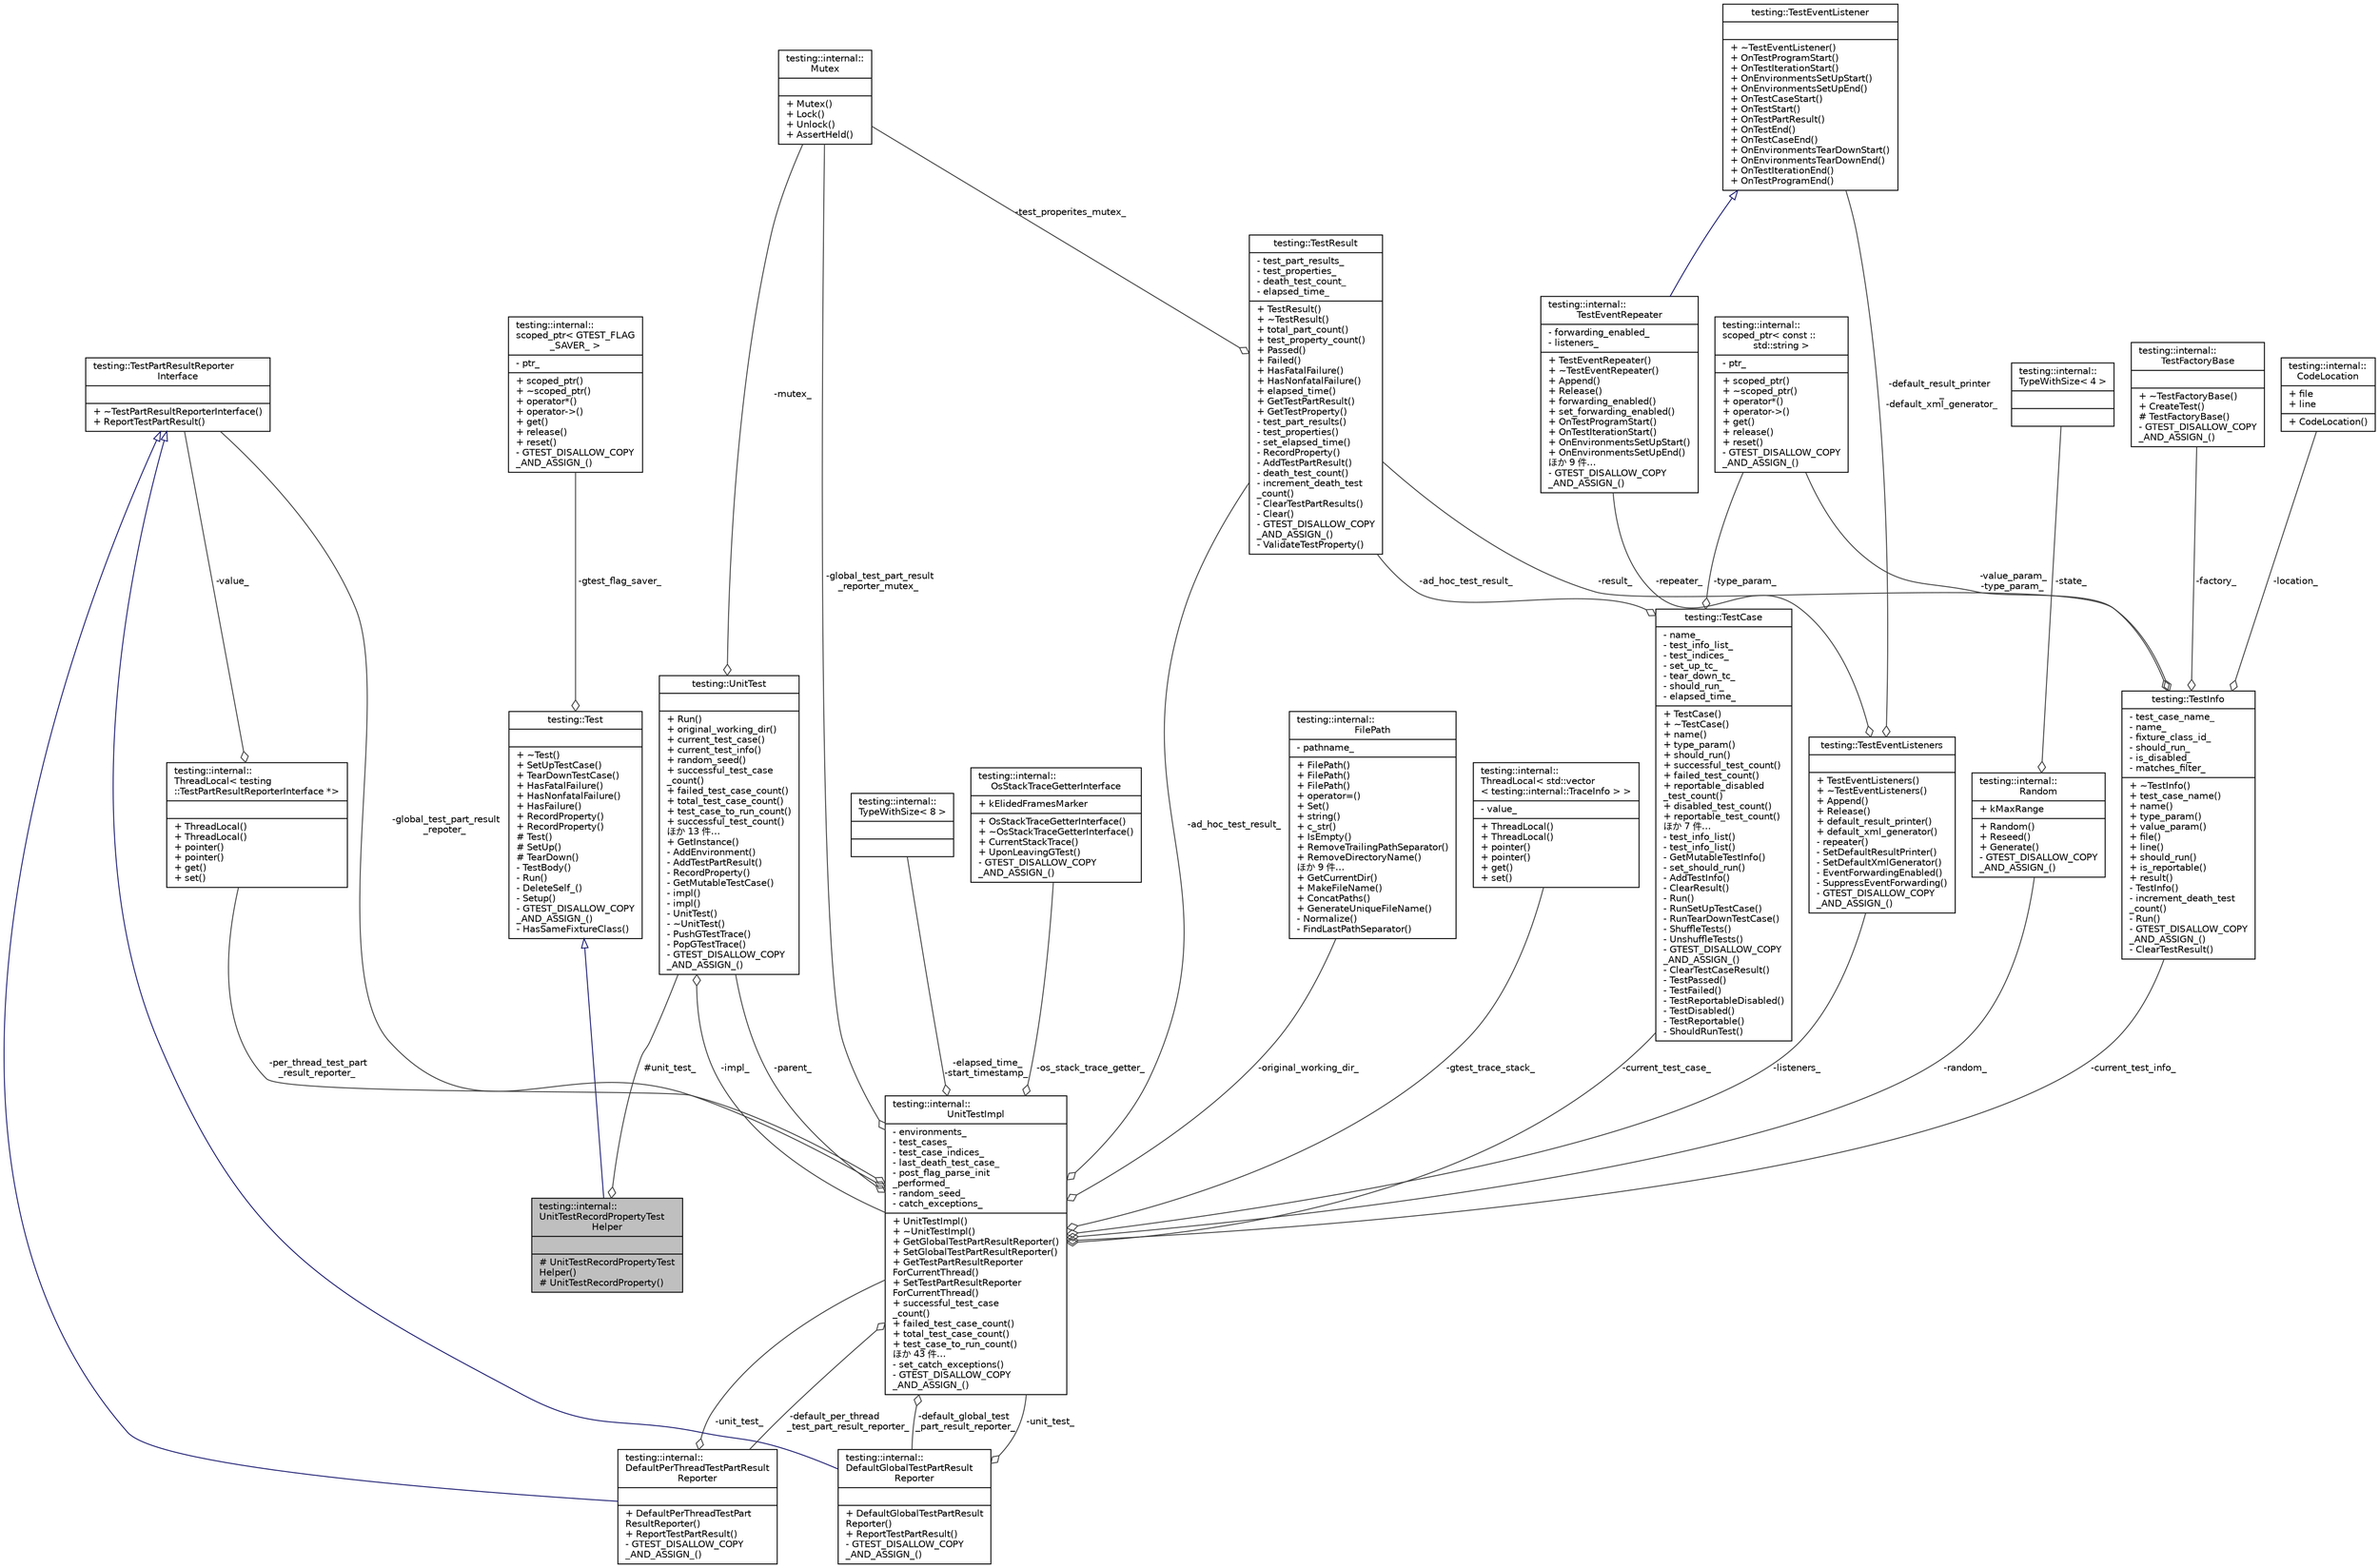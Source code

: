 digraph "testing::internal::UnitTestRecordPropertyTestHelper"
{
  edge [fontname="Helvetica",fontsize="10",labelfontname="Helvetica",labelfontsize="10"];
  node [fontname="Helvetica",fontsize="10",shape=record];
  Node2 [label="{testing::internal::\lUnitTestRecordPropertyTest\lHelper\n||# UnitTestRecordPropertyTest\lHelper()\l# UnitTestRecordProperty()\l}",height=0.2,width=0.4,color="black", fillcolor="grey75", style="filled", fontcolor="black"];
  Node3 -> Node2 [dir="back",color="midnightblue",fontsize="10",style="solid",arrowtail="onormal",fontname="Helvetica"];
  Node3 [label="{testing::Test\n||+ ~Test()\l+ SetUpTestCase()\l+ TearDownTestCase()\l+ HasFatalFailure()\l+ HasNonfatalFailure()\l+ HasFailure()\l+ RecordProperty()\l+ RecordProperty()\l# Test()\l# SetUp()\l# TearDown()\l- TestBody()\l- Run()\l- DeleteSelf_()\l- Setup()\l- GTEST_DISALLOW_COPY\l_AND_ASSIGN_()\l- HasSameFixtureClass()\l}",height=0.2,width=0.4,color="black", fillcolor="white", style="filled",URL="$df/d69/classtesting_1_1_test.html"];
  Node4 -> Node3 [color="grey25",fontsize="10",style="solid",label=" -gtest_flag_saver_" ,arrowhead="odiamond",fontname="Helvetica"];
  Node4 [label="{testing::internal::\lscoped_ptr\< GTEST_FLAG\l_SAVER_ \>\n|- ptr_\l|+ scoped_ptr()\l+ ~scoped_ptr()\l+ operator*()\l+ operator-\>()\l+ get()\l+ release()\l+ reset()\l- GTEST_DISALLOW_COPY\l_AND_ASSIGN_()\l}",height=0.2,width=0.4,color="black", fillcolor="white", style="filled",URL="$de/d6a/classtesting_1_1internal_1_1scoped__ptr.html"];
  Node5 -> Node2 [color="grey25",fontsize="10",style="solid",label=" #unit_test_" ,arrowhead="odiamond",fontname="Helvetica"];
  Node5 [label="{testing::UnitTest\n||+ Run()\l+ original_working_dir()\l+ current_test_case()\l+ current_test_info()\l+ random_seed()\l+ successful_test_case\l_count()\l+ failed_test_case_count()\l+ total_test_case_count()\l+ test_case_to_run_count()\l+ successful_test_count()\lほか 13 件…\l+ GetInstance()\l- AddEnvironment()\l- AddTestPartResult()\l- RecordProperty()\l- GetMutableTestCase()\l- impl()\l- impl()\l- UnitTest()\l- ~UnitTest()\l- PushGTestTrace()\l- PopGTestTrace()\l- GTEST_DISALLOW_COPY\l_AND_ASSIGN_()\l}",height=0.2,width=0.4,color="black", fillcolor="white", style="filled",URL="$d7/d47/classtesting_1_1_unit_test.html"];
  Node6 -> Node5 [color="grey25",fontsize="10",style="solid",label=" -impl_" ,arrowhead="odiamond",fontname="Helvetica"];
  Node6 [label="{testing::internal::\lUnitTestImpl\n|- environments_\l- test_cases_\l- test_case_indices_\l- last_death_test_case_\l- post_flag_parse_init\l_performed_\l- random_seed_\l- catch_exceptions_\l|+ UnitTestImpl()\l+ ~UnitTestImpl()\l+ GetGlobalTestPartResultReporter()\l+ SetGlobalTestPartResultReporter()\l+ GetTestPartResultReporter\lForCurrentThread()\l+ SetTestPartResultReporter\lForCurrentThread()\l+ successful_test_case\l_count()\l+ failed_test_case_count()\l+ total_test_case_count()\l+ test_case_to_run_count()\lほか 43 件…\l- set_catch_exceptions()\l- GTEST_DISALLOW_COPY\l_AND_ASSIGN_()\l}",height=0.2,width=0.4,color="black", fillcolor="white", style="filled",URL="$d7/dda/classtesting_1_1internal_1_1_unit_test_impl.html"];
  Node7 -> Node6 [color="grey25",fontsize="10",style="solid",label=" -random_" ,arrowhead="odiamond",fontname="Helvetica"];
  Node7 [label="{testing::internal::\lRandom\n|+ kMaxRange\l|+ Random()\l+ Reseed()\l+ Generate()\l- GTEST_DISALLOW_COPY\l_AND_ASSIGN_()\l}",height=0.2,width=0.4,color="black", fillcolor="white", style="filled",URL="$db/da2/classtesting_1_1internal_1_1_random.html"];
  Node8 -> Node7 [color="grey25",fontsize="10",style="solid",label=" -state_" ,arrowhead="odiamond",fontname="Helvetica"];
  Node8 [label="{testing::internal::\lTypeWithSize\< 4 \>\n||}",height=0.2,width=0.4,color="black", fillcolor="white", style="filled",URL="$d1/d9a/classtesting_1_1internal_1_1_type_with_size_3_014_01_4.html"];
  Node9 -> Node6 [color="grey25",fontsize="10",style="solid",label=" -ad_hoc_test_result_" ,arrowhead="odiamond",fontname="Helvetica"];
  Node9 [label="{testing::TestResult\n|- test_part_results_\l- test_properties_\l- death_test_count_\l- elapsed_time_\l|+ TestResult()\l+ ~TestResult()\l+ total_part_count()\l+ test_property_count()\l+ Passed()\l+ Failed()\l+ HasFatalFailure()\l+ HasNonfatalFailure()\l+ elapsed_time()\l+ GetTestPartResult()\l+ GetTestProperty()\l- test_part_results()\l- test_properties()\l- set_elapsed_time()\l- RecordProperty()\l- AddTestPartResult()\l- death_test_count()\l- increment_death_test\l_count()\l- ClearTestPartResults()\l- Clear()\l- GTEST_DISALLOW_COPY\l_AND_ASSIGN_()\l- ValidateTestProperty()\l}",height=0.2,width=0.4,color="black", fillcolor="white", style="filled",URL="$d1/d69/classtesting_1_1_test_result.html"];
  Node10 -> Node9 [color="grey25",fontsize="10",style="solid",label=" -test_properites_mutex_" ,arrowhead="odiamond",fontname="Helvetica"];
  Node10 [label="{testing::internal::\lMutex\n||+ Mutex()\l+ Lock()\l+ Unlock()\l+ AssertHeld()\l}",height=0.2,width=0.4,color="black", fillcolor="white", style="filled",URL="$d8/d77/classtesting_1_1internal_1_1_mutex.html"];
  Node5 -> Node6 [color="grey25",fontsize="10",style="solid",label=" -parent_" ,arrowhead="odiamond",fontname="Helvetica"];
  Node11 -> Node6 [color="grey25",fontsize="10",style="solid",label=" -elapsed_time_\n-start_timestamp_" ,arrowhead="odiamond",fontname="Helvetica"];
  Node11 [label="{testing::internal::\lTypeWithSize\< 8 \>\n||}",height=0.2,width=0.4,color="black", fillcolor="white", style="filled",URL="$dc/d95/classtesting_1_1internal_1_1_type_with_size_3_018_01_4.html"];
  Node12 -> Node6 [color="grey25",fontsize="10",style="solid",label=" -global_test_part_result\l_repoter_" ,arrowhead="odiamond",fontname="Helvetica"];
  Node12 [label="{testing::TestPartResultReporter\lInterface\n||+ ~TestPartResultReporterInterface()\l+ ReportTestPartResult()\l}",height=0.2,width=0.4,color="black", fillcolor="white", style="filled",URL="$da/d6e/classtesting_1_1_test_part_result_reporter_interface.html"];
  Node13 -> Node6 [color="grey25",fontsize="10",style="solid",label=" -os_stack_trace_getter_" ,arrowhead="odiamond",fontname="Helvetica"];
  Node13 [label="{testing::internal::\lOsStackTraceGetterInterface\n|+ kElidedFramesMarker\l|+ OsStackTraceGetterInterface()\l+ ~OsStackTraceGetterInterface()\l+ CurrentStackTrace()\l+ UponLeavingGTest()\l- GTEST_DISALLOW_COPY\l_AND_ASSIGN_()\l}",height=0.2,width=0.4,color="black", fillcolor="white", style="filled",URL="$d7/d10/classtesting_1_1internal_1_1_os_stack_trace_getter_interface.html"];
  Node14 -> Node6 [color="grey25",fontsize="10",style="solid",label=" -listeners_" ,arrowhead="odiamond",fontname="Helvetica"];
  Node14 [label="{testing::TestEventListeners\n||+ TestEventListeners()\l+ ~TestEventListeners()\l+ Append()\l+ Release()\l+ default_result_printer()\l+ default_xml_generator()\l- repeater()\l- SetDefaultResultPrinter()\l- SetDefaultXmlGenerator()\l- EventForwardingEnabled()\l- SuppressEventForwarding()\l- GTEST_DISALLOW_COPY\l_AND_ASSIGN_()\l}",height=0.2,width=0.4,color="black", fillcolor="white", style="filled",URL="$df/dab/classtesting_1_1_test_event_listeners.html"];
  Node15 -> Node14 [color="grey25",fontsize="10",style="solid",label=" -repeater_" ,arrowhead="odiamond",fontname="Helvetica"];
  Node15 [label="{testing::internal::\lTestEventRepeater\n|- forwarding_enabled_\l- listeners_\l|+ TestEventRepeater()\l+ ~TestEventRepeater()\l+ Append()\l+ Release()\l+ forwarding_enabled()\l+ set_forwarding_enabled()\l+ OnTestProgramStart()\l+ OnTestIterationStart()\l+ OnEnvironmentsSetUpStart()\l+ OnEnvironmentsSetUpEnd()\lほか 9 件…\l- GTEST_DISALLOW_COPY\l_AND_ASSIGN_()\l}",height=0.2,width=0.4,color="black", fillcolor="white", style="filled",URL="$d2/d7d/classtesting_1_1internal_1_1_test_event_repeater.html"];
  Node16 -> Node15 [dir="back",color="midnightblue",fontsize="10",style="solid",arrowtail="onormal",fontname="Helvetica"];
  Node16 [label="{testing::TestEventListener\n||+ ~TestEventListener()\l+ OnTestProgramStart()\l+ OnTestIterationStart()\l+ OnEnvironmentsSetUpStart()\l+ OnEnvironmentsSetUpEnd()\l+ OnTestCaseStart()\l+ OnTestStart()\l+ OnTestPartResult()\l+ OnTestEnd()\l+ OnTestCaseEnd()\l+ OnEnvironmentsTearDownStart()\l+ OnEnvironmentsTearDownEnd()\l+ OnTestIterationEnd()\l+ OnTestProgramEnd()\l}",height=0.2,width=0.4,color="black", fillcolor="white", style="filled",URL="$d1/d46/classtesting_1_1_test_event_listener.html"];
  Node16 -> Node14 [color="grey25",fontsize="10",style="solid",label=" -default_result_printer\l_\n-default_xml_generator_" ,arrowhead="odiamond",fontname="Helvetica"];
  Node17 -> Node6 [color="grey25",fontsize="10",style="solid",label=" -original_working_dir_" ,arrowhead="odiamond",fontname="Helvetica"];
  Node17 [label="{testing::internal::\lFilePath\n|- pathname_\l|+ FilePath()\l+ FilePath()\l+ FilePath()\l+ operator=()\l+ Set()\l+ string()\l+ c_str()\l+ IsEmpty()\l+ RemoveTrailingPathSeparator()\l+ RemoveDirectoryName()\lほか 9 件…\l+ GetCurrentDir()\l+ MakeFileName()\l+ ConcatPaths()\l+ GenerateUniqueFileName()\l- Normalize()\l- FindLastPathSeparator()\l}",height=0.2,width=0.4,color="black", fillcolor="white", style="filled",URL="$de/d14/classtesting_1_1internal_1_1_file_path.html"];
  Node10 -> Node6 [color="grey25",fontsize="10",style="solid",label=" -global_test_part_result\l_reporter_mutex_" ,arrowhead="odiamond",fontname="Helvetica"];
  Node18 -> Node6 [color="grey25",fontsize="10",style="solid",label=" -default_global_test\l_part_result_reporter_" ,arrowhead="odiamond",fontname="Helvetica"];
  Node18 [label="{testing::internal::\lDefaultGlobalTestPartResult\lReporter\n||+ DefaultGlobalTestPartResult\lReporter()\l+ ReportTestPartResult()\l- GTEST_DISALLOW_COPY\l_AND_ASSIGN_()\l}",height=0.2,width=0.4,color="black", fillcolor="white", style="filled",URL="$d5/d5b/classtesting_1_1internal_1_1_default_global_test_part_result_reporter.html"];
  Node12 -> Node18 [dir="back",color="midnightblue",fontsize="10",style="solid",arrowtail="onormal",fontname="Helvetica"];
  Node6 -> Node18 [color="grey25",fontsize="10",style="solid",label=" -unit_test_" ,arrowhead="odiamond",fontname="Helvetica"];
  Node19 -> Node6 [color="grey25",fontsize="10",style="solid",label=" -default_per_thread\l_test_part_result_reporter_" ,arrowhead="odiamond",fontname="Helvetica"];
  Node19 [label="{testing::internal::\lDefaultPerThreadTestPartResult\lReporter\n||+ DefaultPerThreadTestPart\lResultReporter()\l+ ReportTestPartResult()\l- GTEST_DISALLOW_COPY\l_AND_ASSIGN_()\l}",height=0.2,width=0.4,color="black", fillcolor="white", style="filled",URL="$d0/d60/classtesting_1_1internal_1_1_default_per_thread_test_part_result_reporter.html"];
  Node12 -> Node19 [dir="back",color="midnightblue",fontsize="10",style="solid",arrowtail="onormal",fontname="Helvetica"];
  Node6 -> Node19 [color="grey25",fontsize="10",style="solid",label=" -unit_test_" ,arrowhead="odiamond",fontname="Helvetica"];
  Node20 -> Node6 [color="grey25",fontsize="10",style="solid",label=" -gtest_trace_stack_" ,arrowhead="odiamond",fontname="Helvetica"];
  Node20 [label="{testing::internal::\lThreadLocal\< std::vector\l\< testing::internal::TraceInfo \> \>\n|- value_\l|+ ThreadLocal()\l+ ThreadLocal()\l+ pointer()\l+ pointer()\l+ get()\l+ set()\l}",height=0.2,width=0.4,color="black", fillcolor="white", style="filled",URL="$dd/d13/classtesting_1_1internal_1_1_thread_local.html"];
  Node21 -> Node6 [color="grey25",fontsize="10",style="solid",label=" -current_test_case_" ,arrowhead="odiamond",fontname="Helvetica"];
  Node21 [label="{testing::TestCase\n|- name_\l- test_info_list_\l- test_indices_\l- set_up_tc_\l- tear_down_tc_\l- should_run_\l- elapsed_time_\l|+ TestCase()\l+ ~TestCase()\l+ name()\l+ type_param()\l+ should_run()\l+ successful_test_count()\l+ failed_test_count()\l+ reportable_disabled\l_test_count()\l+ disabled_test_count()\l+ reportable_test_count()\lほか 7 件…\l- test_info_list()\l- test_info_list()\l- GetMutableTestInfo()\l- set_should_run()\l- AddTestInfo()\l- ClearResult()\l- Run()\l- RunSetUpTestCase()\l- RunTearDownTestCase()\l- ShuffleTests()\l- UnshuffleTests()\l- GTEST_DISALLOW_COPY\l_AND_ASSIGN_()\l- ClearTestCaseResult()\l- TestPassed()\l- TestFailed()\l- TestReportableDisabled()\l- TestDisabled()\l- TestReportable()\l- ShouldRunTest()\l}",height=0.2,width=0.4,color="black", fillcolor="white", style="filled",URL="$d0/dfa/classtesting_1_1_test_case.html"];
  Node9 -> Node21 [color="grey25",fontsize="10",style="solid",label=" -ad_hoc_test_result_" ,arrowhead="odiamond",fontname="Helvetica"];
  Node22 -> Node21 [color="grey25",fontsize="10",style="solid",label=" -type_param_" ,arrowhead="odiamond",fontname="Helvetica"];
  Node22 [label="{testing::internal::\lscoped_ptr\< const ::\lstd::string \>\n|- ptr_\l|+ scoped_ptr()\l+ ~scoped_ptr()\l+ operator*()\l+ operator-\>()\l+ get()\l+ release()\l+ reset()\l- GTEST_DISALLOW_COPY\l_AND_ASSIGN_()\l}",height=0.2,width=0.4,color="black", fillcolor="white", style="filled",URL="$de/d6a/classtesting_1_1internal_1_1scoped__ptr.html"];
  Node23 -> Node6 [color="grey25",fontsize="10",style="solid",label=" -per_thread_test_part\l_result_reporter_" ,arrowhead="odiamond",fontname="Helvetica"];
  Node23 [label="{testing::internal::\lThreadLocal\< testing\l::TestPartResultReporterInterface *\>\n||+ ThreadLocal()\l+ ThreadLocal()\l+ pointer()\l+ pointer()\l+ get()\l+ set()\l}",height=0.2,width=0.4,color="black", fillcolor="white", style="filled",URL="$dd/d13/classtesting_1_1internal_1_1_thread_local.html"];
  Node12 -> Node23 [color="grey25",fontsize="10",style="solid",label=" -value_" ,arrowhead="odiamond",fontname="Helvetica"];
  Node24 -> Node6 [color="grey25",fontsize="10",style="solid",label=" -current_test_info_" ,arrowhead="odiamond",fontname="Helvetica"];
  Node24 [label="{testing::TestInfo\n|- test_case_name_\l- name_\l- fixture_class_id_\l- should_run_\l- is_disabled_\l- matches_filter_\l|+ ~TestInfo()\l+ test_case_name()\l+ name()\l+ type_param()\l+ value_param()\l+ file()\l+ line()\l+ should_run()\l+ is_reportable()\l+ result()\l- TestInfo()\l- increment_death_test\l_count()\l- Run()\l- GTEST_DISALLOW_COPY\l_AND_ASSIGN_()\l- ClearTestResult()\l}",height=0.2,width=0.4,color="black", fillcolor="white", style="filled",URL="$d1/d79/classtesting_1_1_test_info.html"];
  Node9 -> Node24 [color="grey25",fontsize="10",style="solid",label=" -result_" ,arrowhead="odiamond",fontname="Helvetica"];
  Node25 -> Node24 [color="grey25",fontsize="10",style="solid",label=" -factory_" ,arrowhead="odiamond",fontname="Helvetica"];
  Node25 [label="{testing::internal::\lTestFactoryBase\n||+ ~TestFactoryBase()\l+ CreateTest()\l# TestFactoryBase()\l- GTEST_DISALLOW_COPY\l_AND_ASSIGN_()\l}",height=0.2,width=0.4,color="black", fillcolor="white", style="filled",URL="$d8/d8b/classtesting_1_1internal_1_1_test_factory_base.html"];
  Node26 -> Node24 [color="grey25",fontsize="10",style="solid",label=" -location_" ,arrowhead="odiamond",fontname="Helvetica"];
  Node26 [label="{testing::internal::\lCodeLocation\n|+ file\l+ line\l|+ CodeLocation()\l}",height=0.2,width=0.4,color="black", fillcolor="white", style="filled",URL="$d7/d69/structtesting_1_1internal_1_1_code_location.html"];
  Node22 -> Node24 [color="grey25",fontsize="10",style="solid",label=" -value_param_\n-type_param_" ,arrowhead="odiamond",fontname="Helvetica"];
  Node10 -> Node5 [color="grey25",fontsize="10",style="solid",label=" -mutex_" ,arrowhead="odiamond",fontname="Helvetica"];
}
